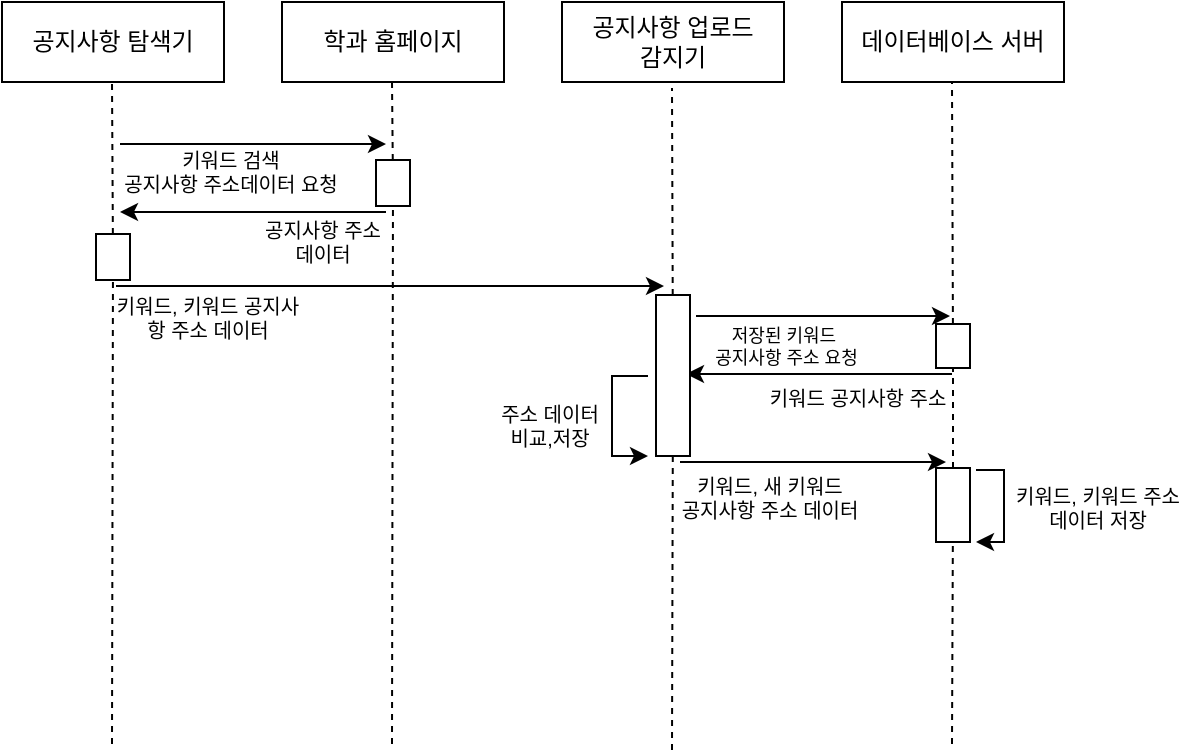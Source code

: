 <mxfile version="15.7.0" type="github">
  <diagram id="il1ou5z5HlYEB6SpMAm3" name="Page-1">
    <mxGraphModel dx="1422" dy="794" grid="0" gridSize="10" guides="1" tooltips="1" connect="1" arrows="1" fold="1" page="1" pageScale="1" pageWidth="827" pageHeight="1169" math="0" shadow="0">
      <root>
        <mxCell id="0" />
        <mxCell id="1" parent="0" />
        <mxCell id="PJMupQD3atlqZfMeYNP1-1" value="공지사항 탐색기" style="rounded=0;whiteSpace=wrap;html=1;" parent="1" vertex="1">
          <mxGeometry x="97" y="177" width="111" height="40" as="geometry" />
        </mxCell>
        <mxCell id="PJMupQD3atlqZfMeYNP1-7" value="데이터베이스 서버" style="rounded=0;whiteSpace=wrap;html=1;" parent="1" vertex="1">
          <mxGeometry x="517" y="177" width="111" height="40" as="geometry" />
        </mxCell>
        <mxCell id="PJMupQD3atlqZfMeYNP1-8" value="공지사항 업로드&lt;br&gt;감지기" style="rounded=0;whiteSpace=wrap;html=1;" parent="1" vertex="1">
          <mxGeometry x="377" y="177" width="111" height="40" as="geometry" />
        </mxCell>
        <mxCell id="PJMupQD3atlqZfMeYNP1-9" value="학과 홈페이지" style="rounded=0;whiteSpace=wrap;html=1;" parent="1" vertex="1">
          <mxGeometry x="237" y="177" width="111" height="40" as="geometry" />
        </mxCell>
        <mxCell id="PJMupQD3atlqZfMeYNP1-11" value="" style="endArrow=none;dashed=1;html=1;rounded=0;startArrow=none;" parent="1" source="PJMupQD3atlqZfMeYNP1-28" edge="1">
          <mxGeometry width="50" height="50" relative="1" as="geometry">
            <mxPoint x="572" y="548" as="sourcePoint" />
            <mxPoint x="572" y="217" as="targetPoint" />
          </mxGeometry>
        </mxCell>
        <mxCell id="PJMupQD3atlqZfMeYNP1-12" value="" style="endArrow=none;dashed=1;html=1;rounded=0;startArrow=none;" parent="1" source="PJMupQD3atlqZfMeYNP1-27" edge="1">
          <mxGeometry width="50" height="50" relative="1" as="geometry">
            <mxPoint x="432" y="551" as="sourcePoint" />
            <mxPoint x="432" y="220" as="targetPoint" />
          </mxGeometry>
        </mxCell>
        <mxCell id="PJMupQD3atlqZfMeYNP1-13" value="" style="endArrow=none;dashed=1;html=1;rounded=0;startArrow=none;" parent="1" source="PJMupQD3atlqZfMeYNP1-30" edge="1">
          <mxGeometry width="50" height="50" relative="1" as="geometry">
            <mxPoint x="292" y="548" as="sourcePoint" />
            <mxPoint x="292" y="217" as="targetPoint" />
          </mxGeometry>
        </mxCell>
        <mxCell id="PJMupQD3atlqZfMeYNP1-14" value="" style="endArrow=none;dashed=1;html=1;rounded=0;startArrow=none;" parent="1" source="PJMupQD3atlqZfMeYNP1-29" edge="1">
          <mxGeometry width="50" height="50" relative="1" as="geometry">
            <mxPoint x="152" y="548" as="sourcePoint" />
            <mxPoint x="152" y="217" as="targetPoint" />
          </mxGeometry>
        </mxCell>
        <mxCell id="PJMupQD3atlqZfMeYNP1-15" value="" style="endArrow=classic;html=1;rounded=0;" parent="1" edge="1">
          <mxGeometry width="50" height="50" relative="1" as="geometry">
            <mxPoint x="156" y="248" as="sourcePoint" />
            <mxPoint x="289" y="248" as="targetPoint" />
          </mxGeometry>
        </mxCell>
        <mxCell id="PJMupQD3atlqZfMeYNP1-16" value="" style="endArrow=classic;html=1;rounded=0;" parent="1" edge="1">
          <mxGeometry width="50" height="50" relative="1" as="geometry">
            <mxPoint x="289" y="282" as="sourcePoint" />
            <mxPoint x="156" y="282" as="targetPoint" />
          </mxGeometry>
        </mxCell>
        <mxCell id="PJMupQD3atlqZfMeYNP1-17" value="" style="endArrow=classic;html=1;rounded=0;" parent="1" edge="1">
          <mxGeometry width="50" height="50" relative="1" as="geometry">
            <mxPoint x="572" y="363" as="sourcePoint" />
            <mxPoint x="439" y="363" as="targetPoint" />
          </mxGeometry>
        </mxCell>
        <mxCell id="PJMupQD3atlqZfMeYNP1-18" value="" style="endArrow=classic;html=1;rounded=0;" parent="1" edge="1">
          <mxGeometry width="50" height="50" relative="1" as="geometry">
            <mxPoint x="154" y="319" as="sourcePoint" />
            <mxPoint x="428" y="319" as="targetPoint" />
          </mxGeometry>
        </mxCell>
        <mxCell id="PJMupQD3atlqZfMeYNP1-19" value="" style="endArrow=classic;html=1;rounded=0;" parent="1" edge="1">
          <mxGeometry width="50" height="50" relative="1" as="geometry">
            <mxPoint x="444" y="334" as="sourcePoint" />
            <mxPoint x="571" y="334" as="targetPoint" />
          </mxGeometry>
        </mxCell>
        <mxCell id="PJMupQD3atlqZfMeYNP1-20" value="" style="endArrow=classic;html=1;rounded=0;" parent="1" edge="1">
          <mxGeometry width="50" height="50" relative="1" as="geometry">
            <mxPoint x="436" y="407" as="sourcePoint" />
            <mxPoint x="569" y="407" as="targetPoint" />
          </mxGeometry>
        </mxCell>
        <mxCell id="PJMupQD3atlqZfMeYNP1-30" value="" style="rounded=0;whiteSpace=wrap;html=1;" parent="1" vertex="1">
          <mxGeometry x="284" y="256" width="17" height="23" as="geometry" />
        </mxCell>
        <mxCell id="PJMupQD3atlqZfMeYNP1-31" value="" style="endArrow=none;dashed=1;html=1;rounded=0;" parent="1" target="PJMupQD3atlqZfMeYNP1-30" edge="1">
          <mxGeometry width="50" height="50" relative="1" as="geometry">
            <mxPoint x="292" y="548" as="sourcePoint" />
            <mxPoint x="292" y="217" as="targetPoint" />
          </mxGeometry>
        </mxCell>
        <mxCell id="PJMupQD3atlqZfMeYNP1-32" value="키워드 검색&lt;br style=&quot;font-size: 10px;&quot;&gt;공지사항 주소데이터 요청" style="text;html=1;strokeColor=none;fillColor=none;align=center;verticalAlign=middle;whiteSpace=wrap;rounded=0;fontSize=10;" parent="1" vertex="1">
          <mxGeometry x="139" y="247" width="145" height="30" as="geometry" />
        </mxCell>
        <mxCell id="PJMupQD3atlqZfMeYNP1-33" value="공지사항 주소 데이터" style="text;html=1;strokeColor=none;fillColor=none;align=center;verticalAlign=middle;whiteSpace=wrap;rounded=0;fontSize=10;" parent="1" vertex="1">
          <mxGeometry x="223" y="282" width="69" height="30" as="geometry" />
        </mxCell>
        <mxCell id="PJMupQD3atlqZfMeYNP1-29" value="" style="rounded=0;whiteSpace=wrap;html=1;" parent="1" vertex="1">
          <mxGeometry x="144" y="293" width="17" height="23" as="geometry" />
        </mxCell>
        <mxCell id="PJMupQD3atlqZfMeYNP1-34" value="" style="endArrow=none;dashed=1;html=1;rounded=0;" parent="1" target="PJMupQD3atlqZfMeYNP1-29" edge="1">
          <mxGeometry width="50" height="50" relative="1" as="geometry">
            <mxPoint x="152" y="548" as="sourcePoint" />
            <mxPoint x="152" y="217" as="targetPoint" />
          </mxGeometry>
        </mxCell>
        <mxCell id="PJMupQD3atlqZfMeYNP1-35" value="키워드, 키워드 공지사항 주소 데이터" style="text;html=1;strokeColor=none;fillColor=none;align=center;verticalAlign=middle;whiteSpace=wrap;rounded=0;fontSize=10;" parent="1" vertex="1">
          <mxGeometry x="152" y="320" width="96" height="30" as="geometry" />
        </mxCell>
        <mxCell id="PJMupQD3atlqZfMeYNP1-28" value="" style="rounded=0;whiteSpace=wrap;html=1;" parent="1" vertex="1">
          <mxGeometry x="564" y="338" width="17" height="22" as="geometry" />
        </mxCell>
        <mxCell id="PJMupQD3atlqZfMeYNP1-36" value="" style="endArrow=none;dashed=1;html=1;rounded=0;startArrow=none;" parent="1" source="PJMupQD3atlqZfMeYNP1-39" target="PJMupQD3atlqZfMeYNP1-28" edge="1">
          <mxGeometry width="50" height="50" relative="1" as="geometry">
            <mxPoint x="572.0" y="548" as="sourcePoint" />
            <mxPoint x="572.0" y="217" as="targetPoint" />
          </mxGeometry>
        </mxCell>
        <mxCell id="PJMupQD3atlqZfMeYNP1-27" value="" style="rounded=0;whiteSpace=wrap;html=1;" parent="1" vertex="1">
          <mxGeometry x="424" y="323.5" width="17" height="80.5" as="geometry" />
        </mxCell>
        <mxCell id="PJMupQD3atlqZfMeYNP1-37" value="" style="endArrow=none;dashed=1;html=1;rounded=0;" parent="1" target="PJMupQD3atlqZfMeYNP1-27" edge="1">
          <mxGeometry width="50" height="50" relative="1" as="geometry">
            <mxPoint x="432" y="551" as="sourcePoint" />
            <mxPoint x="432" y="220.0" as="targetPoint" />
          </mxGeometry>
        </mxCell>
        <mxCell id="PJMupQD3atlqZfMeYNP1-38" value="&lt;font style=&quot;font-size: 9px&quot;&gt;저장된 키워드&lt;br style=&quot;font-size: 9px&quot;&gt;&amp;nbsp;공지사항 주소 요청&lt;/font&gt;" style="text;html=1;strokeColor=none;fillColor=none;align=center;verticalAlign=middle;whiteSpace=wrap;rounded=0;fontSize=9;" parent="1" vertex="1">
          <mxGeometry x="441" y="334" width="94" height="30" as="geometry" />
        </mxCell>
        <mxCell id="PJMupQD3atlqZfMeYNP1-40" value="키워드 공지사항 주소" style="text;html=1;strokeColor=none;fillColor=none;align=center;verticalAlign=middle;whiteSpace=wrap;rounded=0;fontSize=10;" parent="1" vertex="1">
          <mxGeometry x="474" y="360" width="102" height="30" as="geometry" />
        </mxCell>
        <mxCell id="PJMupQD3atlqZfMeYNP1-41" value="" style="endArrow=classic;html=1;rounded=0;fontSize=10;" parent="1" edge="1">
          <mxGeometry width="50" height="50" relative="1" as="geometry">
            <mxPoint x="420" y="364" as="sourcePoint" />
            <mxPoint x="420" y="404" as="targetPoint" />
            <Array as="points">
              <mxPoint x="402" y="364" />
              <mxPoint x="402" y="404" />
            </Array>
          </mxGeometry>
        </mxCell>
        <mxCell id="PJMupQD3atlqZfMeYNP1-42" value="주소 데이터 비교,저장" style="text;html=1;strokeColor=none;fillColor=none;align=center;verticalAlign=middle;whiteSpace=wrap;rounded=0;fontSize=10;" parent="1" vertex="1">
          <mxGeometry x="340.5" y="374" width="60" height="30" as="geometry" />
        </mxCell>
        <mxCell id="PJMupQD3atlqZfMeYNP1-39" value="" style="rounded=0;whiteSpace=wrap;html=1;" parent="1" vertex="1">
          <mxGeometry x="564" y="410" width="17" height="37" as="geometry" />
        </mxCell>
        <mxCell id="PJMupQD3atlqZfMeYNP1-43" value="" style="endArrow=none;dashed=1;html=1;rounded=0;" parent="1" target="PJMupQD3atlqZfMeYNP1-39" edge="1">
          <mxGeometry width="50" height="50" relative="1" as="geometry">
            <mxPoint x="572.0" y="548" as="sourcePoint" />
            <mxPoint x="572.472" y="360.0" as="targetPoint" />
          </mxGeometry>
        </mxCell>
        <mxCell id="PJMupQD3atlqZfMeYNP1-44" value="" style="endArrow=classic;html=1;rounded=0;fontSize=10;" parent="1" edge="1">
          <mxGeometry width="50" height="50" relative="1" as="geometry">
            <mxPoint x="584" y="411" as="sourcePoint" />
            <mxPoint x="584" y="447" as="targetPoint" />
            <Array as="points">
              <mxPoint x="598" y="411" />
              <mxPoint x="598" y="447" />
            </Array>
          </mxGeometry>
        </mxCell>
        <mxCell id="PJMupQD3atlqZfMeYNP1-45" value="키워드, 키워드 주소 데이터 저장" style="text;html=1;strokeColor=none;fillColor=none;align=center;verticalAlign=middle;whiteSpace=wrap;rounded=0;fontSize=10;" parent="1" vertex="1">
          <mxGeometry x="602" y="415" width="86" height="30" as="geometry" />
        </mxCell>
        <mxCell id="PJMupQD3atlqZfMeYNP1-46" value="키워드, 새 키워드&lt;br&gt;공지사항 주소 데이터" style="text;html=1;strokeColor=none;fillColor=none;align=center;verticalAlign=middle;whiteSpace=wrap;rounded=0;fontSize=10;" parent="1" vertex="1">
          <mxGeometry x="424" y="410" width="114" height="30" as="geometry" />
        </mxCell>
      </root>
    </mxGraphModel>
  </diagram>
</mxfile>
